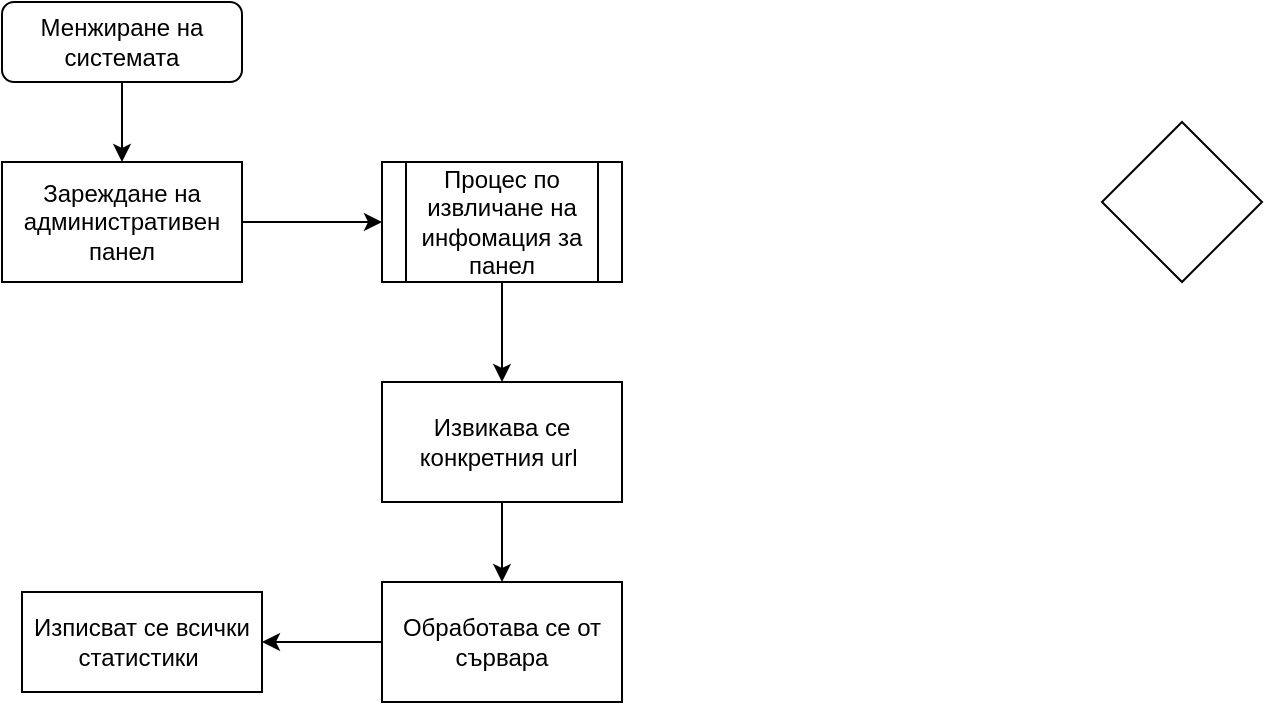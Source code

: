 <mxfile version="22.1.11" type="github">
  <diagram id="C5RBs43oDa-KdzZeNtuy" name="Page-1">
    <mxGraphModel dx="1666" dy="785" grid="1" gridSize="10" guides="1" tooltips="1" connect="1" arrows="1" fold="1" page="1" pageScale="1" pageWidth="827" pageHeight="1169" math="0" shadow="0">
      <root>
        <mxCell id="WIyWlLk6GJQsqaUBKTNV-0" />
        <mxCell id="WIyWlLk6GJQsqaUBKTNV-1" parent="WIyWlLk6GJQsqaUBKTNV-0" />
        <mxCell id="WIyWlLk6GJQsqaUBKTNV-3" value="Менжиране на системата" style="rounded=1;whiteSpace=wrap;html=1;fontSize=12;glass=0;strokeWidth=1;shadow=0;" parent="WIyWlLk6GJQsqaUBKTNV-1" vertex="1">
          <mxGeometry x="160" y="80" width="120" height="40" as="geometry" />
        </mxCell>
        <mxCell id="c0-9fyaf_qg357FHFWMF-0" value="" style="rhombus;whiteSpace=wrap;html=1;" vertex="1" parent="WIyWlLk6GJQsqaUBKTNV-1">
          <mxGeometry x="710" y="140" width="80" height="80" as="geometry" />
        </mxCell>
        <mxCell id="c0-9fyaf_qg357FHFWMF-1" value="Изписват се всички статистики&amp;nbsp;" style="rounded=0;whiteSpace=wrap;html=1;" vertex="1" parent="WIyWlLk6GJQsqaUBKTNV-1">
          <mxGeometry x="170" y="375" width="120" height="50" as="geometry" />
        </mxCell>
        <mxCell id="c0-9fyaf_qg357FHFWMF-9" style="edgeStyle=orthogonalEdgeStyle;rounded=0;orthogonalLoop=1;jettySize=auto;html=1;entryX=0.5;entryY=0;entryDx=0;entryDy=0;" edge="1" parent="WIyWlLk6GJQsqaUBKTNV-1" source="c0-9fyaf_qg357FHFWMF-3" target="c0-9fyaf_qg357FHFWMF-4">
          <mxGeometry relative="1" as="geometry" />
        </mxCell>
        <mxCell id="c0-9fyaf_qg357FHFWMF-3" value="Процес по извличане на инфомация за панел" style="shape=process;whiteSpace=wrap;html=1;backgroundOutline=1;" vertex="1" parent="WIyWlLk6GJQsqaUBKTNV-1">
          <mxGeometry x="350" y="160" width="120" height="60" as="geometry" />
        </mxCell>
        <mxCell id="c0-9fyaf_qg357FHFWMF-10" style="edgeStyle=orthogonalEdgeStyle;rounded=0;orthogonalLoop=1;jettySize=auto;html=1;entryX=0.5;entryY=0;entryDx=0;entryDy=0;" edge="1" parent="WIyWlLk6GJQsqaUBKTNV-1" source="c0-9fyaf_qg357FHFWMF-4" target="c0-9fyaf_qg357FHFWMF-5">
          <mxGeometry relative="1" as="geometry" />
        </mxCell>
        <mxCell id="c0-9fyaf_qg357FHFWMF-4" value="Извикава се конкретния url&amp;nbsp;" style="rounded=0;whiteSpace=wrap;html=1;" vertex="1" parent="WIyWlLk6GJQsqaUBKTNV-1">
          <mxGeometry x="350" y="270" width="120" height="60" as="geometry" />
        </mxCell>
        <mxCell id="c0-9fyaf_qg357FHFWMF-11" style="edgeStyle=orthogonalEdgeStyle;rounded=0;orthogonalLoop=1;jettySize=auto;html=1;entryX=1;entryY=0.5;entryDx=0;entryDy=0;" edge="1" parent="WIyWlLk6GJQsqaUBKTNV-1" source="c0-9fyaf_qg357FHFWMF-5" target="c0-9fyaf_qg357FHFWMF-1">
          <mxGeometry relative="1" as="geometry" />
        </mxCell>
        <mxCell id="c0-9fyaf_qg357FHFWMF-5" value="Обработава се от сървара" style="rounded=0;whiteSpace=wrap;html=1;" vertex="1" parent="WIyWlLk6GJQsqaUBKTNV-1">
          <mxGeometry x="350" y="370" width="120" height="60" as="geometry" />
        </mxCell>
        <mxCell id="c0-9fyaf_qg357FHFWMF-8" style="edgeStyle=orthogonalEdgeStyle;rounded=0;orthogonalLoop=1;jettySize=auto;html=1;" edge="1" parent="WIyWlLk6GJQsqaUBKTNV-1" source="c0-9fyaf_qg357FHFWMF-6" target="c0-9fyaf_qg357FHFWMF-3">
          <mxGeometry relative="1" as="geometry" />
        </mxCell>
        <mxCell id="c0-9fyaf_qg357FHFWMF-6" value="Зареждане на административен панел" style="rounded=0;whiteSpace=wrap;html=1;" vertex="1" parent="WIyWlLk6GJQsqaUBKTNV-1">
          <mxGeometry x="160" y="160" width="120" height="60" as="geometry" />
        </mxCell>
        <mxCell id="c0-9fyaf_qg357FHFWMF-7" value="" style="endArrow=classic;html=1;rounded=0;exitX=0.5;exitY=1;exitDx=0;exitDy=0;" edge="1" parent="WIyWlLk6GJQsqaUBKTNV-1" source="WIyWlLk6GJQsqaUBKTNV-3" target="c0-9fyaf_qg357FHFWMF-6">
          <mxGeometry width="50" height="50" relative="1" as="geometry">
            <mxPoint x="390" y="430" as="sourcePoint" />
            <mxPoint x="440" y="380" as="targetPoint" />
          </mxGeometry>
        </mxCell>
      </root>
    </mxGraphModel>
  </diagram>
</mxfile>
